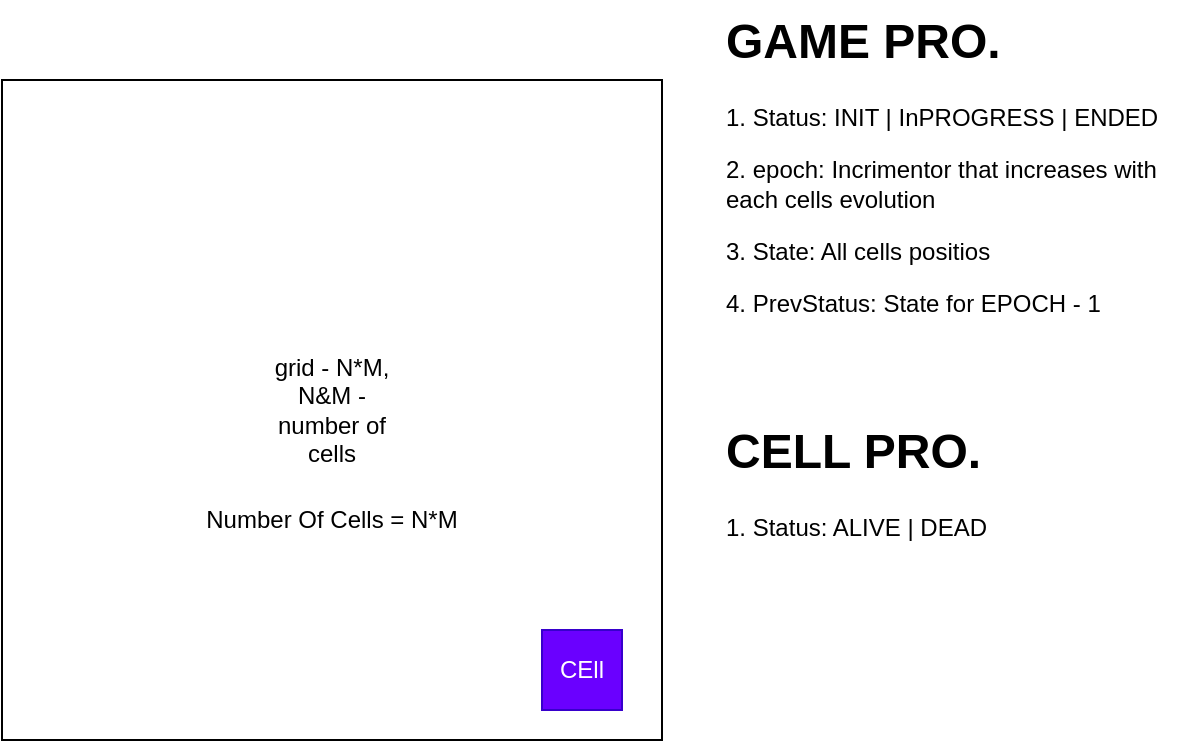 <mxfile version="26.0.11">
  <diagram name="Page-1" id="0SjF-d0jnQSbqupxxP_J">
    <mxGraphModel dx="1366" dy="757" grid="1" gridSize="10" guides="1" tooltips="1" connect="1" arrows="1" fold="1" page="1" pageScale="1" pageWidth="850" pageHeight="1100" background="none" math="0" shadow="0">
      <root>
        <mxCell id="0" />
        <mxCell id="1" parent="0" />
        <mxCell id="9I96Tr6XQUzJgsqpYTCq-1" value="" style="rounded=0;whiteSpace=wrap;html=1;" vertex="1" parent="1">
          <mxGeometry x="260" y="385" width="330" height="330" as="geometry" />
        </mxCell>
        <mxCell id="9I96Tr6XQUzJgsqpYTCq-2" value="grid - N*M, N&amp;amp;M - number of cells" style="text;html=1;align=center;verticalAlign=middle;whiteSpace=wrap;rounded=0;" vertex="1" parent="1">
          <mxGeometry x="395" y="535" width="60" height="30" as="geometry" />
        </mxCell>
        <mxCell id="9I96Tr6XQUzJgsqpYTCq-3" value="CEll" style="rounded=0;whiteSpace=wrap;html=1;fillColor=#6a00ff;fontColor=#ffffff;strokeColor=#3700CC;" vertex="1" parent="1">
          <mxGeometry x="530" y="660" width="40" height="40" as="geometry" />
        </mxCell>
        <mxCell id="9I96Tr6XQUzJgsqpYTCq-4" value="Number Of Cells = N*M" style="text;html=1;align=center;verticalAlign=middle;whiteSpace=wrap;rounded=0;" vertex="1" parent="1">
          <mxGeometry x="350" y="590" width="150" height="30" as="geometry" />
        </mxCell>
        <mxCell id="9I96Tr6XQUzJgsqpYTCq-6" value="&lt;h1 style=&quot;margin-top: 0px;&quot;&gt;CELL PRO.&lt;/h1&gt;&lt;p&gt;1. Status: ALIVE | DEAD&lt;/p&gt;" style="text;html=1;whiteSpace=wrap;overflow=hidden;rounded=0;" vertex="1" parent="1">
          <mxGeometry x="620" y="550" width="180" height="120" as="geometry" />
        </mxCell>
        <mxCell id="9I96Tr6XQUzJgsqpYTCq-7" value="&lt;h1 style=&quot;margin-top: 0px;&quot;&gt;GAME PRO.&lt;/h1&gt;&lt;p&gt;1. Status: INIT | InPROGRESS | ENDED&lt;/p&gt;&lt;p&gt;2. epoch: Incrimentor that increases with each cells evolution&lt;/p&gt;&lt;p&gt;3. State: All cells positios&amp;nbsp;&lt;/p&gt;&lt;p&gt;4. PrevStatus: State for EPOCH - 1&lt;/p&gt;" style="text;html=1;whiteSpace=wrap;overflow=hidden;rounded=0;" vertex="1" parent="1">
          <mxGeometry x="620" y="345" width="230" height="190" as="geometry" />
        </mxCell>
      </root>
    </mxGraphModel>
  </diagram>
</mxfile>
